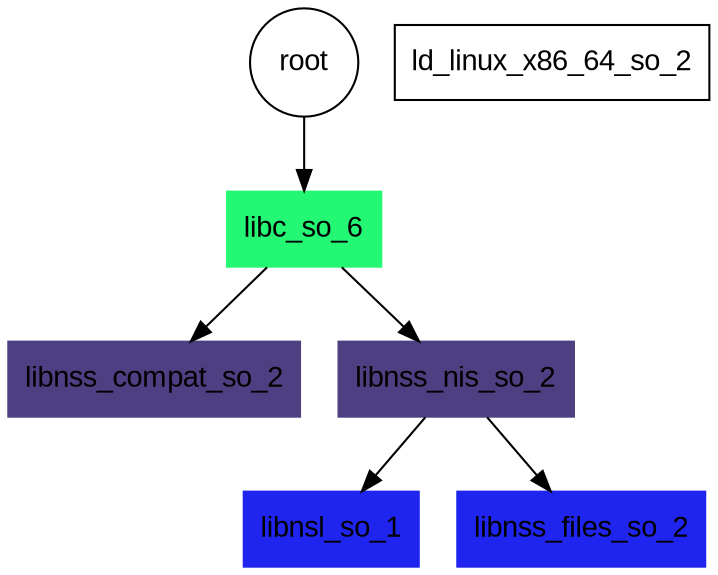 digraph D {

node [fontname="Arial"];

root [shape=circle]
ld_linux_x86_64_so_2 [shape=box]
libc_so_6 [shape=box,style=filled,color="#23F774"]
libnss_compat_so_2 [shape=box,style=filled,color="#4E3E82"]
libnss_nis_so_2 [shape=box,style=filled,color="#4E3E82"]
libnsl_so_1 [shape=box,style=filled,color="#1F25EE"]
libnss_files_so_2 [shape=box,style=filled,color="#1F25EE"]

root -> libc_so_6
libc_so_6 -> libnss_compat_so_2
libc_so_6 -> libnss_nis_so_2
libnss_nis_so_2 -> libnsl_so_1
libnss_nis_so_2 -> libnss_files_so_2

}
